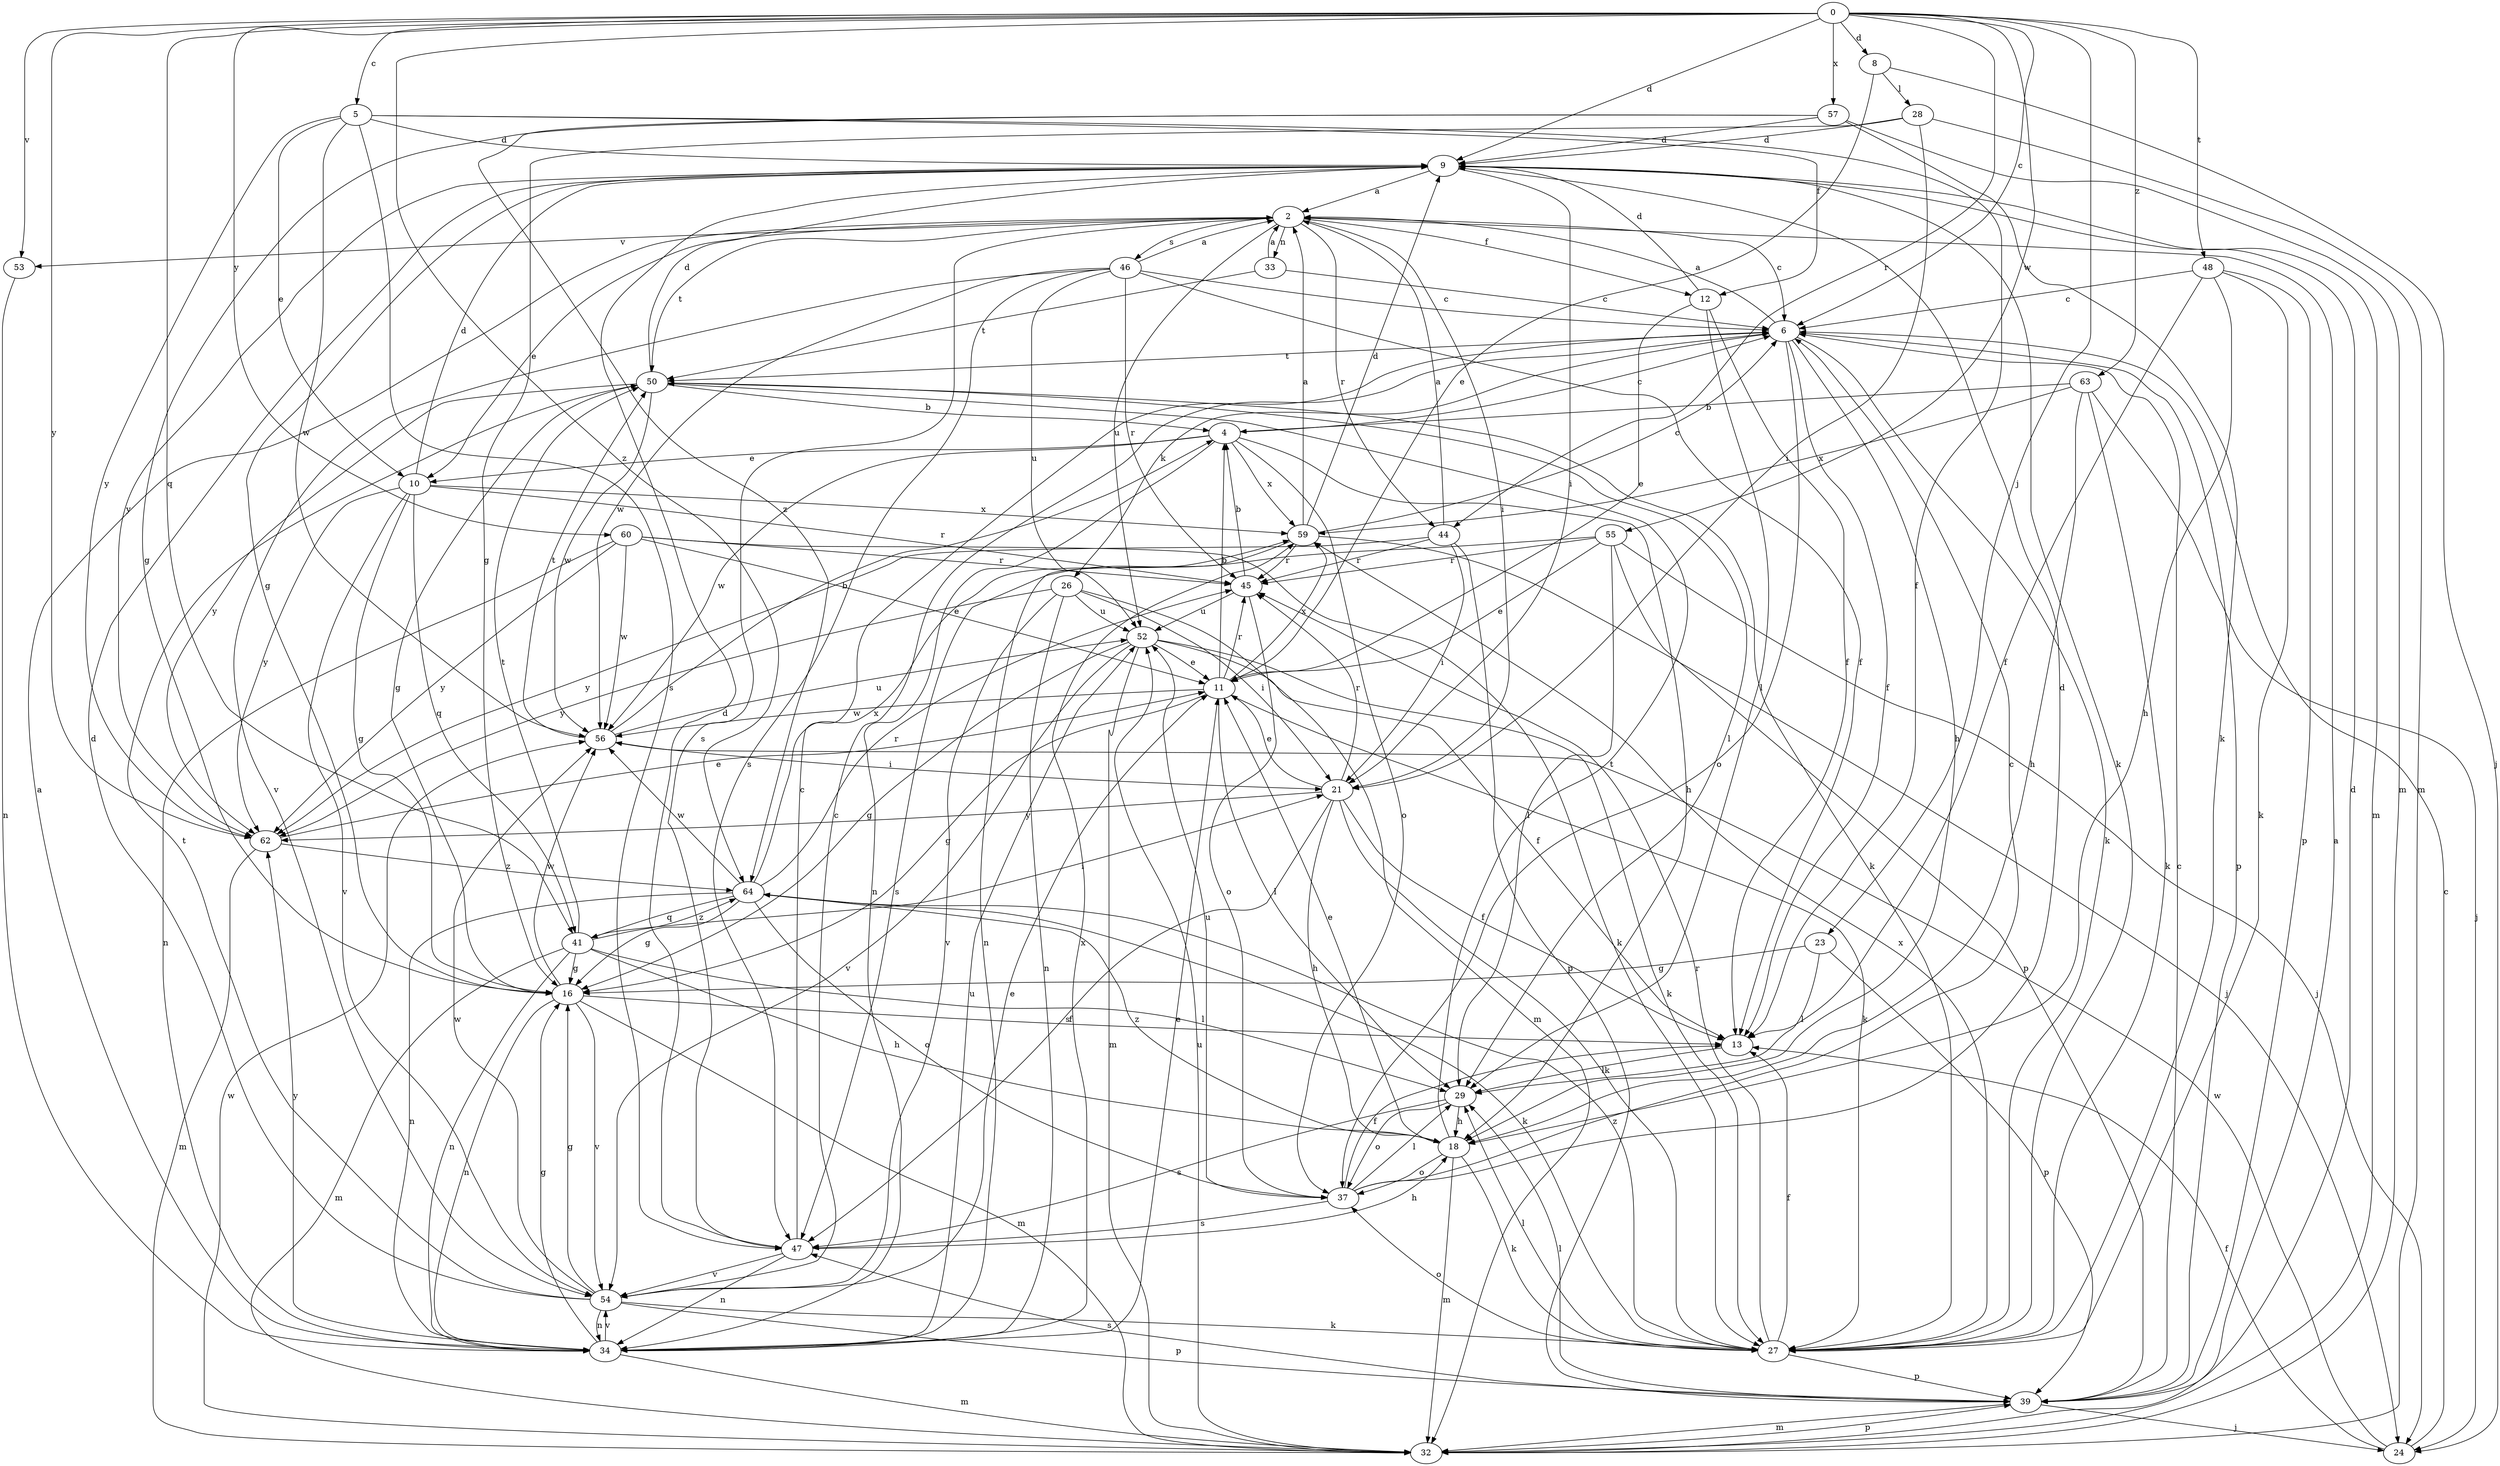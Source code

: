 strict digraph  {
0;
2;
4;
5;
6;
8;
9;
10;
11;
12;
13;
16;
18;
21;
23;
24;
26;
27;
28;
29;
32;
33;
34;
37;
39;
41;
44;
45;
46;
47;
48;
50;
52;
53;
54;
55;
56;
57;
59;
60;
62;
63;
64;
0 -> 5  [label=c];
0 -> 6  [label=c];
0 -> 8  [label=d];
0 -> 9  [label=d];
0 -> 23  [label=j];
0 -> 41  [label=q];
0 -> 44  [label=r];
0 -> 48  [label=t];
0 -> 53  [label=v];
0 -> 55  [label=w];
0 -> 57  [label=x];
0 -> 60  [label=y];
0 -> 62  [label=y];
0 -> 63  [label=z];
0 -> 64  [label=z];
2 -> 6  [label=c];
2 -> 10  [label=e];
2 -> 12  [label=f];
2 -> 21  [label=i];
2 -> 33  [label=n];
2 -> 44  [label=r];
2 -> 46  [label=s];
2 -> 47  [label=s];
2 -> 50  [label=t];
2 -> 52  [label=u];
2 -> 53  [label=v];
4 -> 6  [label=c];
4 -> 10  [label=e];
4 -> 18  [label=h];
4 -> 34  [label=n];
4 -> 37  [label=o];
4 -> 56  [label=w];
4 -> 59  [label=x];
5 -> 9  [label=d];
5 -> 10  [label=e];
5 -> 12  [label=f];
5 -> 13  [label=f];
5 -> 47  [label=s];
5 -> 56  [label=w];
5 -> 62  [label=y];
6 -> 2  [label=a];
6 -> 13  [label=f];
6 -> 18  [label=h];
6 -> 26  [label=k];
6 -> 27  [label=k];
6 -> 37  [label=o];
6 -> 39  [label=p];
6 -> 50  [label=t];
8 -> 11  [label=e];
8 -> 24  [label=j];
8 -> 28  [label=l];
9 -> 2  [label=a];
9 -> 16  [label=g];
9 -> 21  [label=i];
9 -> 27  [label=k];
9 -> 32  [label=m];
9 -> 62  [label=y];
10 -> 9  [label=d];
10 -> 16  [label=g];
10 -> 41  [label=q];
10 -> 45  [label=r];
10 -> 54  [label=v];
10 -> 59  [label=x];
10 -> 62  [label=y];
11 -> 4  [label=b];
11 -> 16  [label=g];
11 -> 27  [label=k];
11 -> 29  [label=l];
11 -> 45  [label=r];
11 -> 56  [label=w];
11 -> 59  [label=x];
12 -> 9  [label=d];
12 -> 11  [label=e];
12 -> 13  [label=f];
12 -> 29  [label=l];
13 -> 29  [label=l];
16 -> 13  [label=f];
16 -> 32  [label=m];
16 -> 34  [label=n];
16 -> 54  [label=v];
16 -> 56  [label=w];
18 -> 11  [label=e];
18 -> 27  [label=k];
18 -> 32  [label=m];
18 -> 37  [label=o];
18 -> 50  [label=t];
18 -> 64  [label=z];
21 -> 11  [label=e];
21 -> 13  [label=f];
21 -> 18  [label=h];
21 -> 27  [label=k];
21 -> 45  [label=r];
21 -> 47  [label=s];
21 -> 62  [label=y];
23 -> 16  [label=g];
23 -> 29  [label=l];
23 -> 39  [label=p];
24 -> 6  [label=c];
24 -> 13  [label=f];
24 -> 56  [label=w];
26 -> 21  [label=i];
26 -> 32  [label=m];
26 -> 34  [label=n];
26 -> 52  [label=u];
26 -> 54  [label=v];
26 -> 62  [label=y];
27 -> 13  [label=f];
27 -> 29  [label=l];
27 -> 37  [label=o];
27 -> 39  [label=p];
27 -> 45  [label=r];
27 -> 59  [label=x];
27 -> 64  [label=z];
28 -> 9  [label=d];
28 -> 16  [label=g];
28 -> 21  [label=i];
28 -> 32  [label=m];
29 -> 18  [label=h];
29 -> 37  [label=o];
29 -> 47  [label=s];
32 -> 2  [label=a];
32 -> 39  [label=p];
32 -> 52  [label=u];
32 -> 56  [label=w];
33 -> 2  [label=a];
33 -> 6  [label=c];
33 -> 50  [label=t];
34 -> 2  [label=a];
34 -> 11  [label=e];
34 -> 16  [label=g];
34 -> 32  [label=m];
34 -> 52  [label=u];
34 -> 54  [label=v];
34 -> 59  [label=x];
34 -> 62  [label=y];
37 -> 6  [label=c];
37 -> 9  [label=d];
37 -> 13  [label=f];
37 -> 29  [label=l];
37 -> 47  [label=s];
37 -> 52  [label=u];
39 -> 6  [label=c];
39 -> 9  [label=d];
39 -> 24  [label=j];
39 -> 29  [label=l];
39 -> 32  [label=m];
39 -> 47  [label=s];
41 -> 16  [label=g];
41 -> 18  [label=h];
41 -> 21  [label=i];
41 -> 29  [label=l];
41 -> 32  [label=m];
41 -> 34  [label=n];
41 -> 50  [label=t];
41 -> 64  [label=z];
44 -> 2  [label=a];
44 -> 21  [label=i];
44 -> 39  [label=p];
44 -> 45  [label=r];
44 -> 62  [label=y];
45 -> 4  [label=b];
45 -> 37  [label=o];
45 -> 52  [label=u];
46 -> 2  [label=a];
46 -> 6  [label=c];
46 -> 13  [label=f];
46 -> 45  [label=r];
46 -> 47  [label=s];
46 -> 52  [label=u];
46 -> 54  [label=v];
46 -> 56  [label=w];
47 -> 6  [label=c];
47 -> 9  [label=d];
47 -> 18  [label=h];
47 -> 34  [label=n];
47 -> 54  [label=v];
48 -> 6  [label=c];
48 -> 13  [label=f];
48 -> 18  [label=h];
48 -> 27  [label=k];
48 -> 39  [label=p];
50 -> 4  [label=b];
50 -> 9  [label=d];
50 -> 16  [label=g];
50 -> 27  [label=k];
50 -> 29  [label=l];
50 -> 56  [label=w];
50 -> 62  [label=y];
52 -> 11  [label=e];
52 -> 13  [label=f];
52 -> 16  [label=g];
52 -> 27  [label=k];
52 -> 32  [label=m];
52 -> 54  [label=v];
53 -> 34  [label=n];
54 -> 6  [label=c];
54 -> 9  [label=d];
54 -> 11  [label=e];
54 -> 16  [label=g];
54 -> 27  [label=k];
54 -> 34  [label=n];
54 -> 39  [label=p];
54 -> 50  [label=t];
54 -> 56  [label=w];
55 -> 11  [label=e];
55 -> 24  [label=j];
55 -> 29  [label=l];
55 -> 39  [label=p];
55 -> 45  [label=r];
55 -> 47  [label=s];
56 -> 4  [label=b];
56 -> 21  [label=i];
56 -> 50  [label=t];
56 -> 52  [label=u];
57 -> 9  [label=d];
57 -> 16  [label=g];
57 -> 27  [label=k];
57 -> 32  [label=m];
57 -> 64  [label=z];
59 -> 2  [label=a];
59 -> 6  [label=c];
59 -> 9  [label=d];
59 -> 24  [label=j];
59 -> 34  [label=n];
59 -> 45  [label=r];
60 -> 11  [label=e];
60 -> 27  [label=k];
60 -> 34  [label=n];
60 -> 45  [label=r];
60 -> 56  [label=w];
60 -> 62  [label=y];
62 -> 11  [label=e];
62 -> 32  [label=m];
62 -> 64  [label=z];
63 -> 4  [label=b];
63 -> 18  [label=h];
63 -> 24  [label=j];
63 -> 27  [label=k];
63 -> 59  [label=x];
64 -> 16  [label=g];
64 -> 27  [label=k];
64 -> 34  [label=n];
64 -> 37  [label=o];
64 -> 41  [label=q];
64 -> 45  [label=r];
64 -> 56  [label=w];
64 -> 59  [label=x];
}
